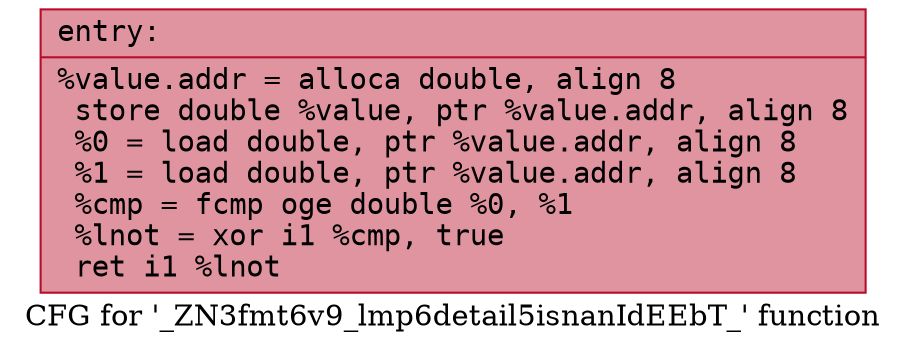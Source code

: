 digraph "CFG for '_ZN3fmt6v9_lmp6detail5isnanIdEEbT_' function" {
	label="CFG for '_ZN3fmt6v9_lmp6detail5isnanIdEEbT_' function";

	Node0x556bfeb5d3a0 [shape=record,color="#b70d28ff", style=filled, fillcolor="#b70d2870" fontname="Courier",label="{entry:\l|  %value.addr = alloca double, align 8\l  store double %value, ptr %value.addr, align 8\l  %0 = load double, ptr %value.addr, align 8\l  %1 = load double, ptr %value.addr, align 8\l  %cmp = fcmp oge double %0, %1\l  %lnot = xor i1 %cmp, true\l  ret i1 %lnot\l}"];
}
